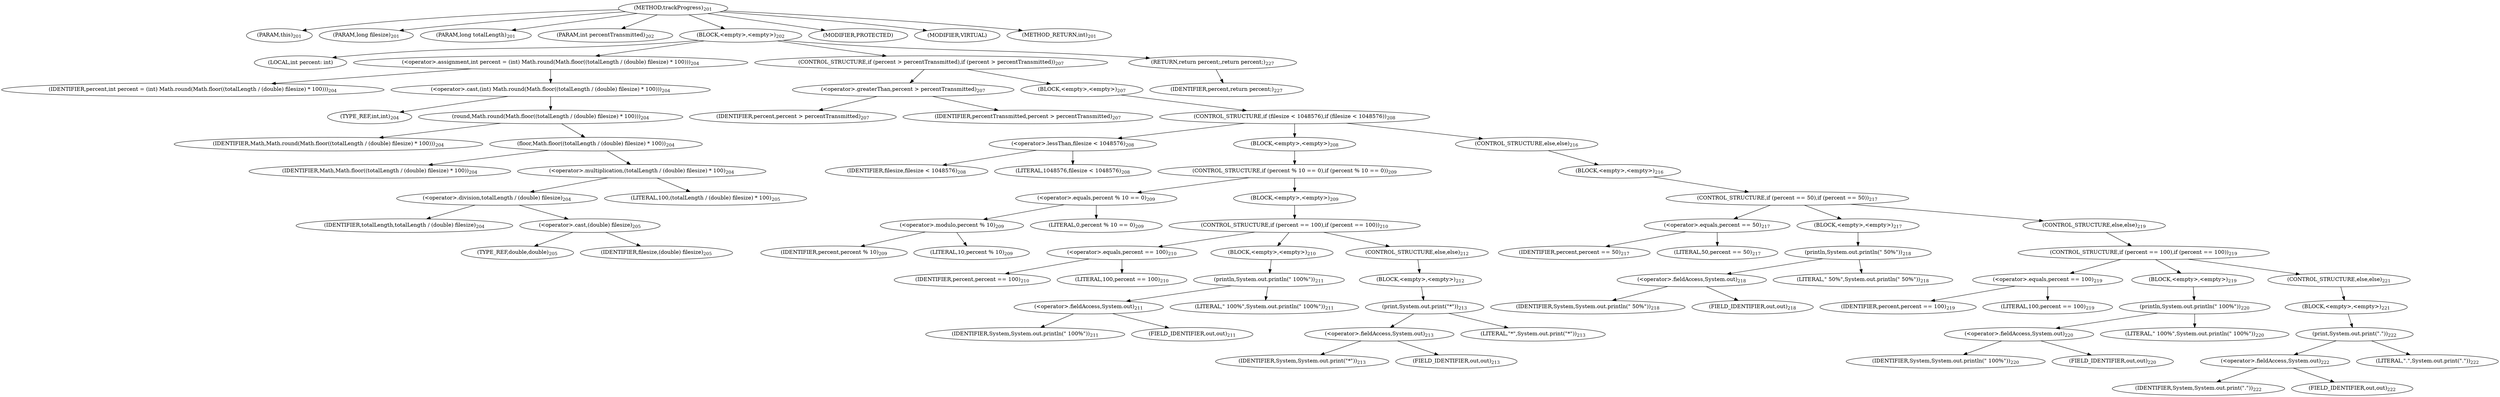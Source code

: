 digraph "trackProgress" {  
"357" [label = <(METHOD,trackProgress)<SUB>201</SUB>> ]
"358" [label = <(PARAM,this)<SUB>201</SUB>> ]
"359" [label = <(PARAM,long filesize)<SUB>201</SUB>> ]
"360" [label = <(PARAM,long totalLength)<SUB>201</SUB>> ]
"361" [label = <(PARAM,int percentTransmitted)<SUB>202</SUB>> ]
"362" [label = <(BLOCK,&lt;empty&gt;,&lt;empty&gt;)<SUB>202</SUB>> ]
"363" [label = <(LOCAL,int percent: int)> ]
"364" [label = <(&lt;operator&gt;.assignment,int percent = (int) Math.round(Math.floor((totalLength / (double) filesize) * 100)))<SUB>204</SUB>> ]
"365" [label = <(IDENTIFIER,percent,int percent = (int) Math.round(Math.floor((totalLength / (double) filesize) * 100)))<SUB>204</SUB>> ]
"366" [label = <(&lt;operator&gt;.cast,(int) Math.round(Math.floor((totalLength / (double) filesize) * 100)))<SUB>204</SUB>> ]
"367" [label = <(TYPE_REF,int,int)<SUB>204</SUB>> ]
"368" [label = <(round,Math.round(Math.floor((totalLength / (double) filesize) * 100)))<SUB>204</SUB>> ]
"369" [label = <(IDENTIFIER,Math,Math.round(Math.floor((totalLength / (double) filesize) * 100)))<SUB>204</SUB>> ]
"370" [label = <(floor,Math.floor((totalLength / (double) filesize) * 100))<SUB>204</SUB>> ]
"371" [label = <(IDENTIFIER,Math,Math.floor((totalLength / (double) filesize) * 100))<SUB>204</SUB>> ]
"372" [label = <(&lt;operator&gt;.multiplication,(totalLength / (double) filesize) * 100)<SUB>204</SUB>> ]
"373" [label = <(&lt;operator&gt;.division,totalLength / (double) filesize)<SUB>204</SUB>> ]
"374" [label = <(IDENTIFIER,totalLength,totalLength / (double) filesize)<SUB>204</SUB>> ]
"375" [label = <(&lt;operator&gt;.cast,(double) filesize)<SUB>205</SUB>> ]
"376" [label = <(TYPE_REF,double,double)<SUB>205</SUB>> ]
"377" [label = <(IDENTIFIER,filesize,(double) filesize)<SUB>205</SUB>> ]
"378" [label = <(LITERAL,100,(totalLength / (double) filesize) * 100)<SUB>205</SUB>> ]
"379" [label = <(CONTROL_STRUCTURE,if (percent &gt; percentTransmitted),if (percent &gt; percentTransmitted))<SUB>207</SUB>> ]
"380" [label = <(&lt;operator&gt;.greaterThan,percent &gt; percentTransmitted)<SUB>207</SUB>> ]
"381" [label = <(IDENTIFIER,percent,percent &gt; percentTransmitted)<SUB>207</SUB>> ]
"382" [label = <(IDENTIFIER,percentTransmitted,percent &gt; percentTransmitted)<SUB>207</SUB>> ]
"383" [label = <(BLOCK,&lt;empty&gt;,&lt;empty&gt;)<SUB>207</SUB>> ]
"384" [label = <(CONTROL_STRUCTURE,if (filesize &lt; 1048576),if (filesize &lt; 1048576))<SUB>208</SUB>> ]
"385" [label = <(&lt;operator&gt;.lessThan,filesize &lt; 1048576)<SUB>208</SUB>> ]
"386" [label = <(IDENTIFIER,filesize,filesize &lt; 1048576)<SUB>208</SUB>> ]
"387" [label = <(LITERAL,1048576,filesize &lt; 1048576)<SUB>208</SUB>> ]
"388" [label = <(BLOCK,&lt;empty&gt;,&lt;empty&gt;)<SUB>208</SUB>> ]
"389" [label = <(CONTROL_STRUCTURE,if (percent % 10 == 0),if (percent % 10 == 0))<SUB>209</SUB>> ]
"390" [label = <(&lt;operator&gt;.equals,percent % 10 == 0)<SUB>209</SUB>> ]
"391" [label = <(&lt;operator&gt;.modulo,percent % 10)<SUB>209</SUB>> ]
"392" [label = <(IDENTIFIER,percent,percent % 10)<SUB>209</SUB>> ]
"393" [label = <(LITERAL,10,percent % 10)<SUB>209</SUB>> ]
"394" [label = <(LITERAL,0,percent % 10 == 0)<SUB>209</SUB>> ]
"395" [label = <(BLOCK,&lt;empty&gt;,&lt;empty&gt;)<SUB>209</SUB>> ]
"396" [label = <(CONTROL_STRUCTURE,if (percent == 100),if (percent == 100))<SUB>210</SUB>> ]
"397" [label = <(&lt;operator&gt;.equals,percent == 100)<SUB>210</SUB>> ]
"398" [label = <(IDENTIFIER,percent,percent == 100)<SUB>210</SUB>> ]
"399" [label = <(LITERAL,100,percent == 100)<SUB>210</SUB>> ]
"400" [label = <(BLOCK,&lt;empty&gt;,&lt;empty&gt;)<SUB>210</SUB>> ]
"401" [label = <(println,System.out.println(&quot; 100%&quot;))<SUB>211</SUB>> ]
"402" [label = <(&lt;operator&gt;.fieldAccess,System.out)<SUB>211</SUB>> ]
"403" [label = <(IDENTIFIER,System,System.out.println(&quot; 100%&quot;))<SUB>211</SUB>> ]
"404" [label = <(FIELD_IDENTIFIER,out,out)<SUB>211</SUB>> ]
"405" [label = <(LITERAL,&quot; 100%&quot;,System.out.println(&quot; 100%&quot;))<SUB>211</SUB>> ]
"406" [label = <(CONTROL_STRUCTURE,else,else)<SUB>212</SUB>> ]
"407" [label = <(BLOCK,&lt;empty&gt;,&lt;empty&gt;)<SUB>212</SUB>> ]
"408" [label = <(print,System.out.print(&quot;*&quot;))<SUB>213</SUB>> ]
"409" [label = <(&lt;operator&gt;.fieldAccess,System.out)<SUB>213</SUB>> ]
"410" [label = <(IDENTIFIER,System,System.out.print(&quot;*&quot;))<SUB>213</SUB>> ]
"411" [label = <(FIELD_IDENTIFIER,out,out)<SUB>213</SUB>> ]
"412" [label = <(LITERAL,&quot;*&quot;,System.out.print(&quot;*&quot;))<SUB>213</SUB>> ]
"413" [label = <(CONTROL_STRUCTURE,else,else)<SUB>216</SUB>> ]
"414" [label = <(BLOCK,&lt;empty&gt;,&lt;empty&gt;)<SUB>216</SUB>> ]
"415" [label = <(CONTROL_STRUCTURE,if (percent == 50),if (percent == 50))<SUB>217</SUB>> ]
"416" [label = <(&lt;operator&gt;.equals,percent == 50)<SUB>217</SUB>> ]
"417" [label = <(IDENTIFIER,percent,percent == 50)<SUB>217</SUB>> ]
"418" [label = <(LITERAL,50,percent == 50)<SUB>217</SUB>> ]
"419" [label = <(BLOCK,&lt;empty&gt;,&lt;empty&gt;)<SUB>217</SUB>> ]
"420" [label = <(println,System.out.println(&quot; 50%&quot;))<SUB>218</SUB>> ]
"421" [label = <(&lt;operator&gt;.fieldAccess,System.out)<SUB>218</SUB>> ]
"422" [label = <(IDENTIFIER,System,System.out.println(&quot; 50%&quot;))<SUB>218</SUB>> ]
"423" [label = <(FIELD_IDENTIFIER,out,out)<SUB>218</SUB>> ]
"424" [label = <(LITERAL,&quot; 50%&quot;,System.out.println(&quot; 50%&quot;))<SUB>218</SUB>> ]
"425" [label = <(CONTROL_STRUCTURE,else,else)<SUB>219</SUB>> ]
"426" [label = <(CONTROL_STRUCTURE,if (percent == 100),if (percent == 100))<SUB>219</SUB>> ]
"427" [label = <(&lt;operator&gt;.equals,percent == 100)<SUB>219</SUB>> ]
"428" [label = <(IDENTIFIER,percent,percent == 100)<SUB>219</SUB>> ]
"429" [label = <(LITERAL,100,percent == 100)<SUB>219</SUB>> ]
"430" [label = <(BLOCK,&lt;empty&gt;,&lt;empty&gt;)<SUB>219</SUB>> ]
"431" [label = <(println,System.out.println(&quot; 100%&quot;))<SUB>220</SUB>> ]
"432" [label = <(&lt;operator&gt;.fieldAccess,System.out)<SUB>220</SUB>> ]
"433" [label = <(IDENTIFIER,System,System.out.println(&quot; 100%&quot;))<SUB>220</SUB>> ]
"434" [label = <(FIELD_IDENTIFIER,out,out)<SUB>220</SUB>> ]
"435" [label = <(LITERAL,&quot; 100%&quot;,System.out.println(&quot; 100%&quot;))<SUB>220</SUB>> ]
"436" [label = <(CONTROL_STRUCTURE,else,else)<SUB>221</SUB>> ]
"437" [label = <(BLOCK,&lt;empty&gt;,&lt;empty&gt;)<SUB>221</SUB>> ]
"438" [label = <(print,System.out.print(&quot;.&quot;))<SUB>222</SUB>> ]
"439" [label = <(&lt;operator&gt;.fieldAccess,System.out)<SUB>222</SUB>> ]
"440" [label = <(IDENTIFIER,System,System.out.print(&quot;.&quot;))<SUB>222</SUB>> ]
"441" [label = <(FIELD_IDENTIFIER,out,out)<SUB>222</SUB>> ]
"442" [label = <(LITERAL,&quot;.&quot;,System.out.print(&quot;.&quot;))<SUB>222</SUB>> ]
"443" [label = <(RETURN,return percent;,return percent;)<SUB>227</SUB>> ]
"444" [label = <(IDENTIFIER,percent,return percent;)<SUB>227</SUB>> ]
"445" [label = <(MODIFIER,PROTECTED)> ]
"446" [label = <(MODIFIER,VIRTUAL)> ]
"447" [label = <(METHOD_RETURN,int)<SUB>201</SUB>> ]
  "357" -> "358" 
  "357" -> "359" 
  "357" -> "360" 
  "357" -> "361" 
  "357" -> "362" 
  "357" -> "445" 
  "357" -> "446" 
  "357" -> "447" 
  "362" -> "363" 
  "362" -> "364" 
  "362" -> "379" 
  "362" -> "443" 
  "364" -> "365" 
  "364" -> "366" 
  "366" -> "367" 
  "366" -> "368" 
  "368" -> "369" 
  "368" -> "370" 
  "370" -> "371" 
  "370" -> "372" 
  "372" -> "373" 
  "372" -> "378" 
  "373" -> "374" 
  "373" -> "375" 
  "375" -> "376" 
  "375" -> "377" 
  "379" -> "380" 
  "379" -> "383" 
  "380" -> "381" 
  "380" -> "382" 
  "383" -> "384" 
  "384" -> "385" 
  "384" -> "388" 
  "384" -> "413" 
  "385" -> "386" 
  "385" -> "387" 
  "388" -> "389" 
  "389" -> "390" 
  "389" -> "395" 
  "390" -> "391" 
  "390" -> "394" 
  "391" -> "392" 
  "391" -> "393" 
  "395" -> "396" 
  "396" -> "397" 
  "396" -> "400" 
  "396" -> "406" 
  "397" -> "398" 
  "397" -> "399" 
  "400" -> "401" 
  "401" -> "402" 
  "401" -> "405" 
  "402" -> "403" 
  "402" -> "404" 
  "406" -> "407" 
  "407" -> "408" 
  "408" -> "409" 
  "408" -> "412" 
  "409" -> "410" 
  "409" -> "411" 
  "413" -> "414" 
  "414" -> "415" 
  "415" -> "416" 
  "415" -> "419" 
  "415" -> "425" 
  "416" -> "417" 
  "416" -> "418" 
  "419" -> "420" 
  "420" -> "421" 
  "420" -> "424" 
  "421" -> "422" 
  "421" -> "423" 
  "425" -> "426" 
  "426" -> "427" 
  "426" -> "430" 
  "426" -> "436" 
  "427" -> "428" 
  "427" -> "429" 
  "430" -> "431" 
  "431" -> "432" 
  "431" -> "435" 
  "432" -> "433" 
  "432" -> "434" 
  "436" -> "437" 
  "437" -> "438" 
  "438" -> "439" 
  "438" -> "442" 
  "439" -> "440" 
  "439" -> "441" 
  "443" -> "444" 
}

